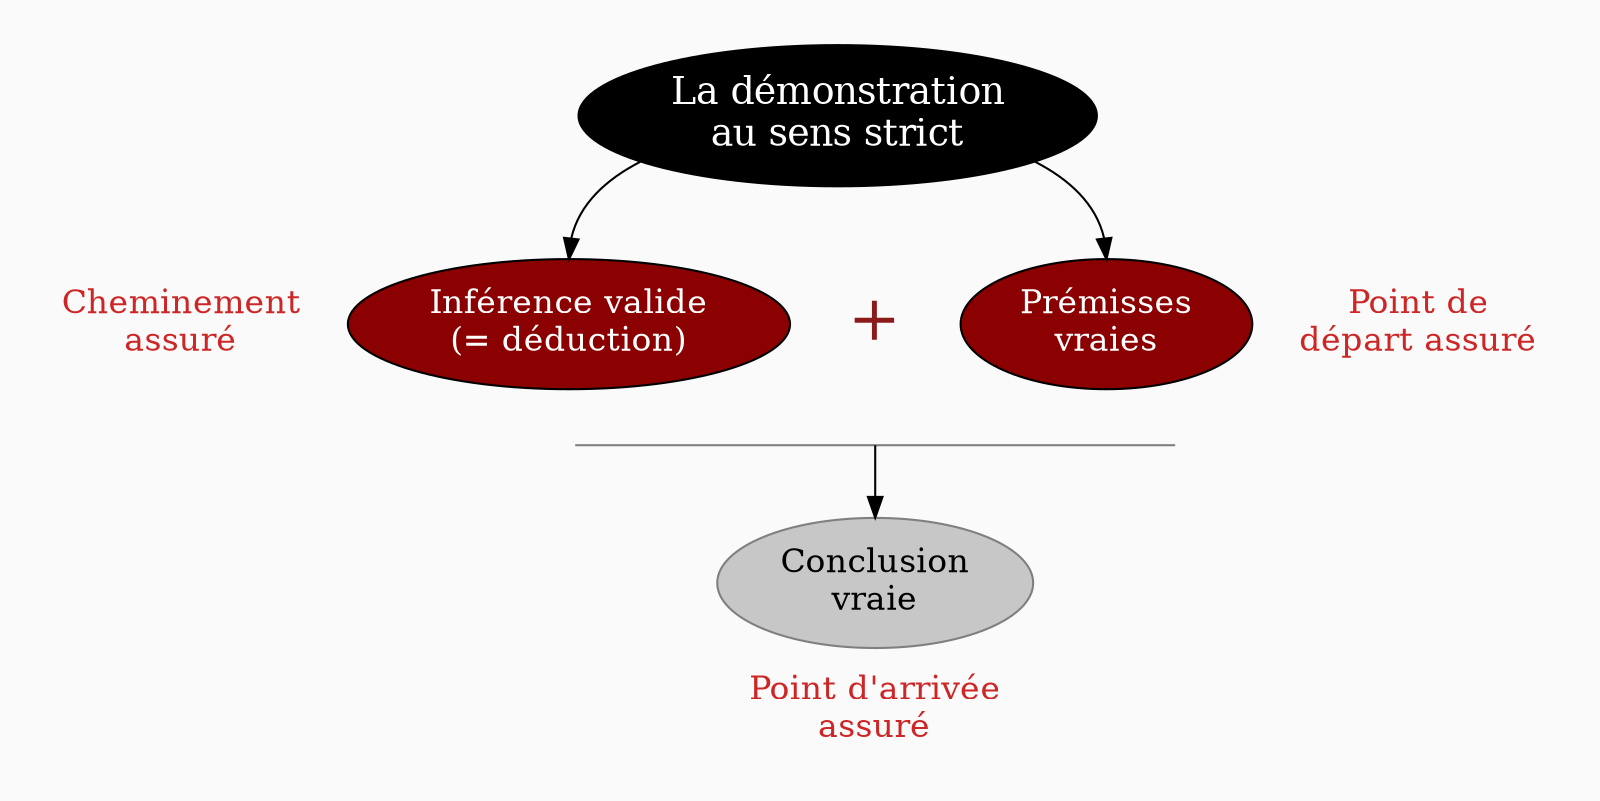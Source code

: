 digraph G {
// Template : diagram
// Usage : cours sur l'épistémologie
//rankdir=LR
//ratio=0.75
splines=true
//splines=curved
bgcolor=grey98
pad=0.3
style=filled
edge[minlen=4]
ranksep=0.1
nodesep=0.2 // valeur à changer ?

// NIVEAU 1
node[style=filled; fillcolor=12 ; fontcolor=white ; fontsize=18]
// a1[label=""]
a1[label="La démonstration
au sens strict"]

// NIVEAU 2
node[style=filled;fillcolor=red4;fontcolor=white; fontsize=16]
// b1[label=""]
a1->{
b1[label="Inférence valide
(= déduction)"]
b2[label="Prémisses
vraies"]
}[headport=n]



// NIVEAU 3 (sans intermédiaire)
node [shape=box; style=filled;fillcolor=white;fontcolor=black;color=grey50]
// c1[label=""]


// INTERMEDIAIRE AVANT NIVEAU 3
node[style=filled;fillcolor=grey78;shape=oval]
// [arrowhead=none]
// bc1[label=""]
line->c1
c1[label="Conclusion
vraie"]
// NIVEAU 3 (avec intermédiaire)
node[style="filled";fillcolor=white;shape=box;color=grey50]
// c1[label=""]

// NIVEAU 4
node[style="filled, rounded";fillcolor=white;shape=box;color=grey50]
// d1[label=""]


// ETIQUETTES EN ROUGE
node[shape=plaintext;fontcolor=firebrick3;fillcolor=grey98]
// e1[label=< <B>= Titre</B><BR /><BR />Contenu<BR /> >]
// e1[label=""]
// ->e1[minlen=1;style=invis]

e1[label="+";fontsize=30;fontcolor=firebrick4]
{rank=same;b1->e1->b2[minlen=0;style=invis]}
e1->line[minlen=3;style=invis]
line[shape=underline;style="";fontcolor=grey98;width=4;label="";height=0]

e2[label="Point de
départ assuré"]
{rank=same;b2->e2[style=invis;minlen=1]}

e3[label="Cheminement
assuré"]
{rank=same;e3->b1[style=invis;minlen=1]}

e4[label="Point d'arrivée
assuré"]
c1->e4[minlen=1;style=invis]


// Remarques
node[color=blue;shape=box;style=filled;margin=0.07;fontcolor=black;fontsize=13]
edge[color=blue;arrowhead="none";xlabel="";style=dashed]
// r1[label=""]
// {rank=same;->r1}
// {rank=same;r1->[dir=back]}


}


